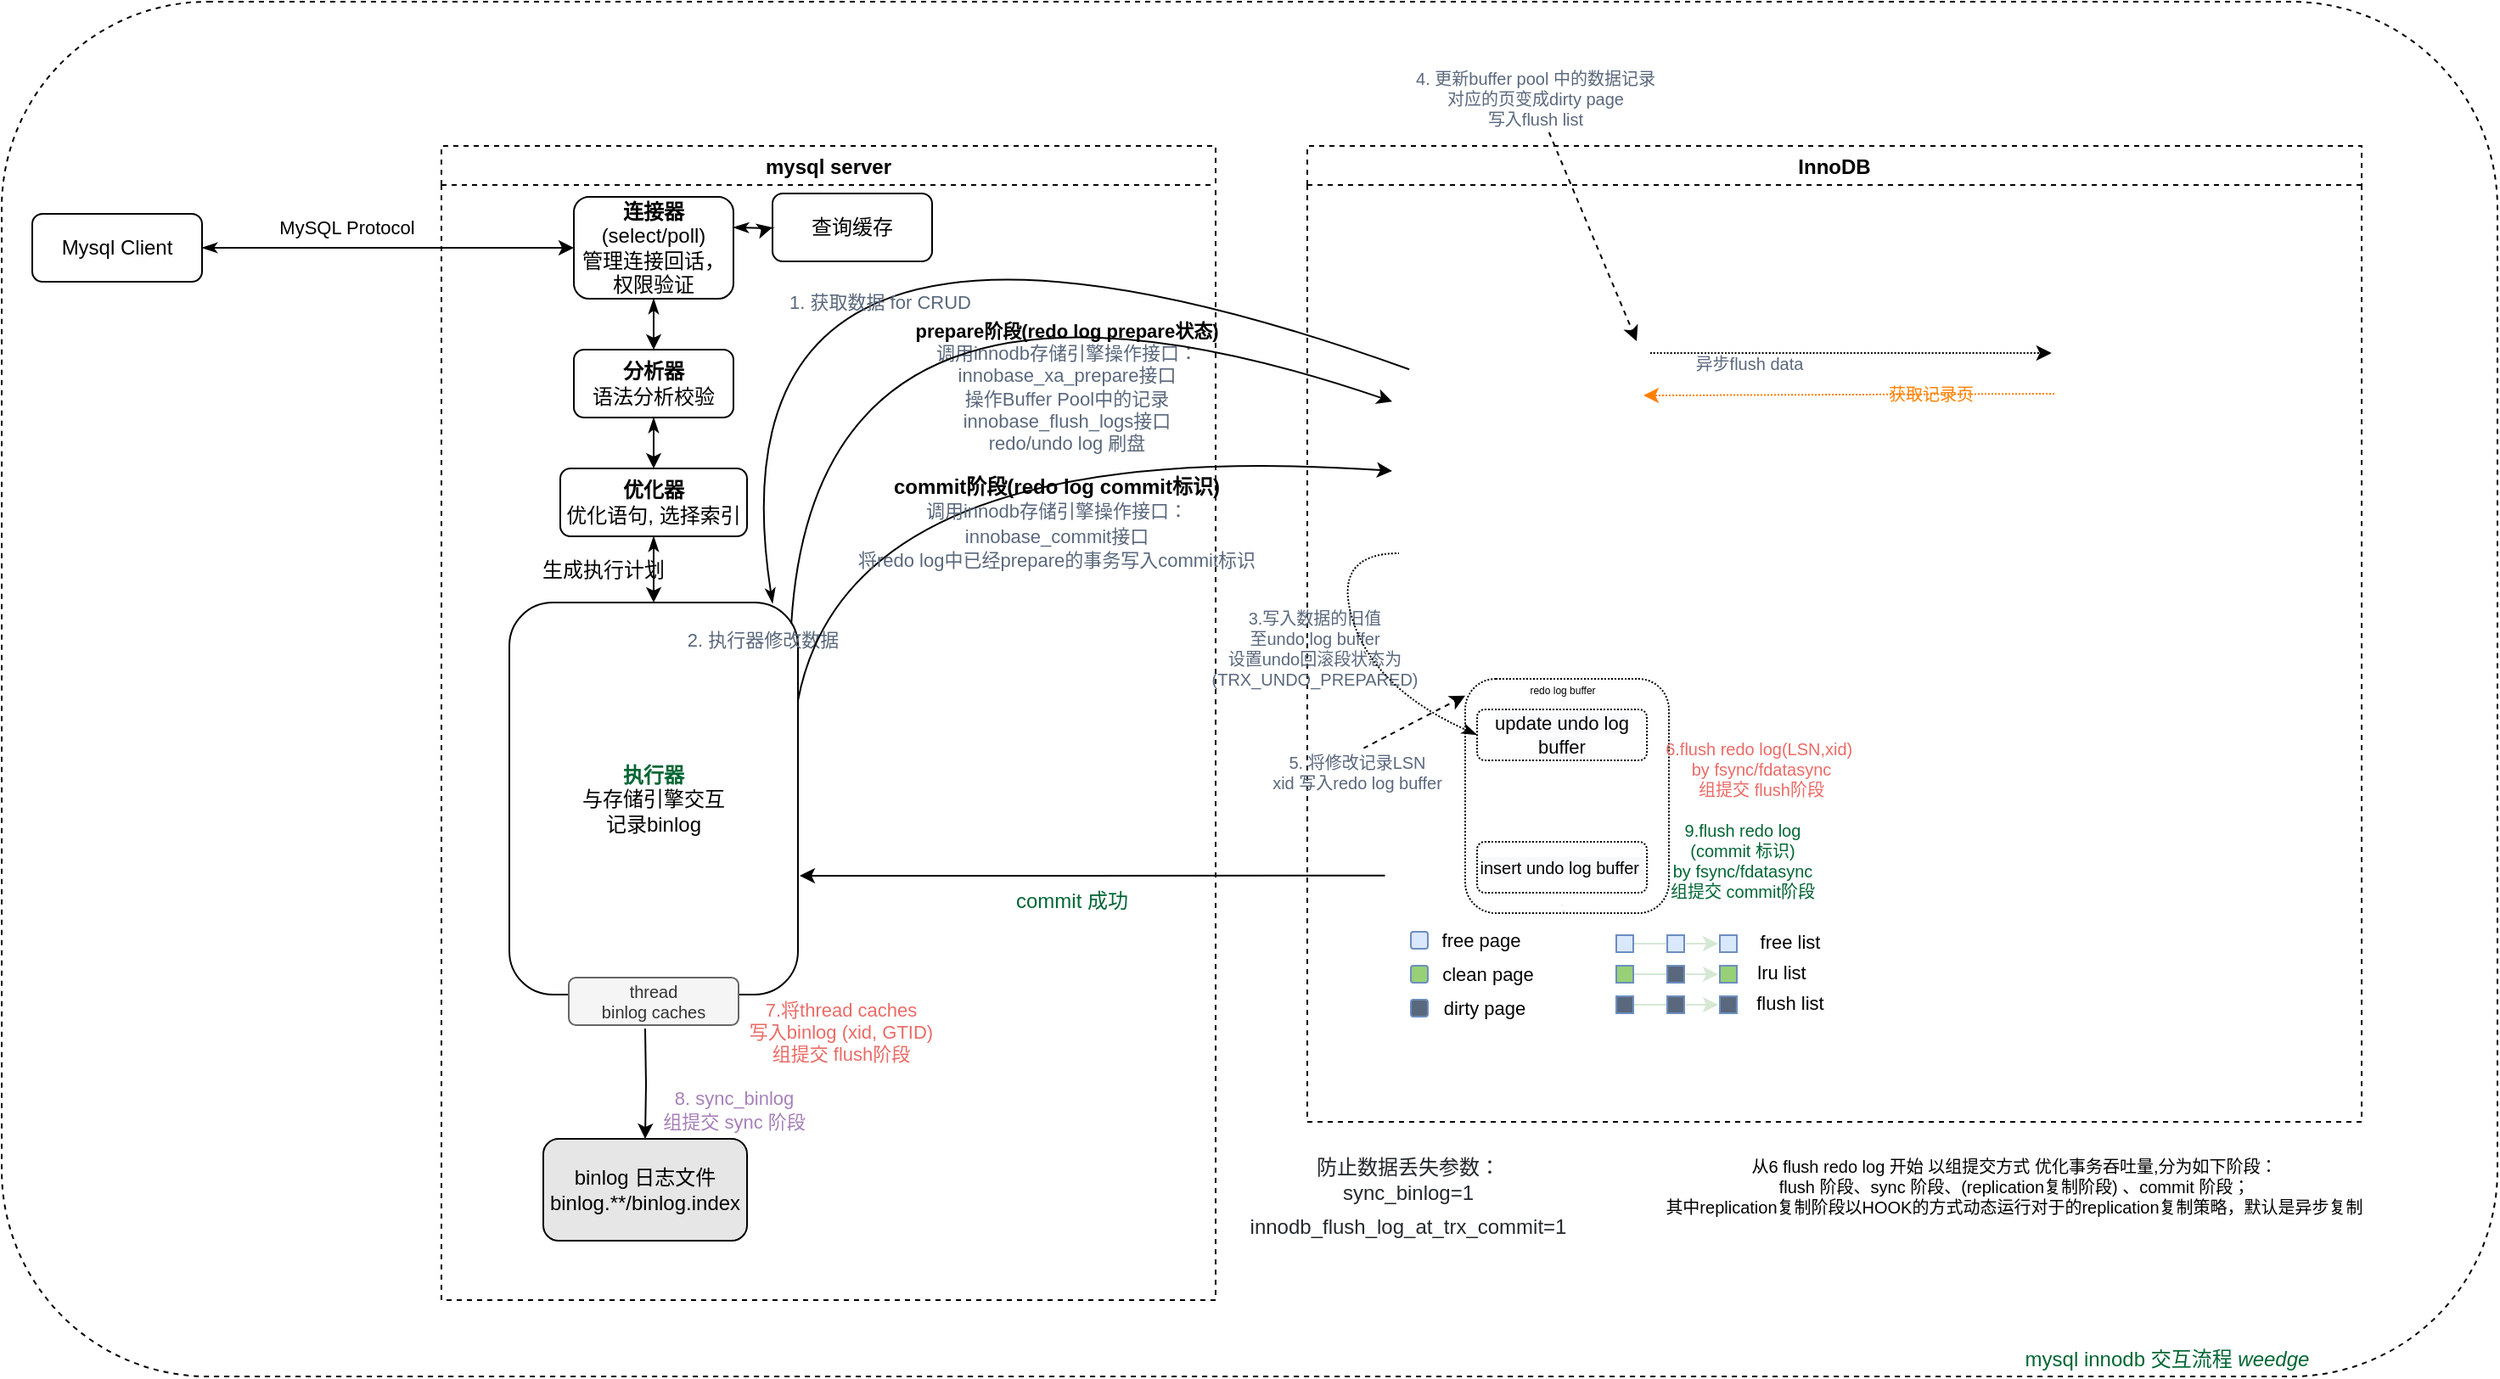 <mxfile version="15.7.4" type="github">
  <diagram id="S992L737y4yIW5Ho0LRY" name="Page-1">
    <mxGraphModel dx="2493" dy="1000" grid="1" gridSize="10" guides="1" tooltips="1" connect="1" arrows="1" fold="1" page="1" pageScale="1" pageWidth="827" pageHeight="1169" math="0" shadow="0">
      <root>
        <mxCell id="0" />
        <mxCell id="1" parent="0" />
        <mxCell id="9vFWIDzpB-WMlndjmJIf-151" value="" style="rounded=1;whiteSpace=wrap;html=1;shadow=0;glass=0;sketch=0;fontSize=12;fontColor=#006633;fillColor=none;align=center;verticalAlign=middle;dashed=1;" vertex="1" parent="1">
          <mxGeometry x="-250" y="80" width="1470" height="810" as="geometry" />
        </mxCell>
        <mxCell id="9vFWIDzpB-WMlndjmJIf-23" value="mysql server" style="swimlane;dashed=1;" vertex="1" parent="1">
          <mxGeometry x="9" y="165" width="456" height="680" as="geometry" />
        </mxCell>
        <mxCell id="9vFWIDzpB-WMlndjmJIf-32" value="&lt;b&gt;&lt;font color=&quot;#006633&quot;&gt;执行器&lt;br&gt;&lt;/font&gt;&lt;/b&gt;与存储引擎交互&lt;br&gt;记录binlog" style="rounded=1;whiteSpace=wrap;html=1;" vertex="1" parent="9vFWIDzpB-WMlndjmJIf-23">
          <mxGeometry x="40" y="269" width="170" height="231" as="geometry" />
        </mxCell>
        <mxCell id="9vFWIDzpB-WMlndjmJIf-134" value="thread &lt;br&gt;binlog caches" style="rounded=1;whiteSpace=wrap;html=1;shadow=0;glass=0;sketch=0;fontSize=10;fontColor=#333333;fillColor=#f5f5f5;verticalAlign=middle;strokeColor=#666666;align=center;" vertex="1" parent="9vFWIDzpB-WMlndjmJIf-23">
          <mxGeometry x="75" y="490" width="100" height="28" as="geometry" />
        </mxCell>
        <mxCell id="9vFWIDzpB-WMlndjmJIf-27" value="" style="edgeStyle=orthogonalEdgeStyle;rounded=0;orthogonalLoop=1;jettySize=auto;html=1;startArrow=classicThin;startFill=1;" edge="1" parent="9vFWIDzpB-WMlndjmJIf-23" source="9vFWIDzpB-WMlndjmJIf-3" target="9vFWIDzpB-WMlndjmJIf-26">
          <mxGeometry relative="1" as="geometry" />
        </mxCell>
        <mxCell id="9vFWIDzpB-WMlndjmJIf-3" value="&lt;b&gt;连接器&lt;br&gt;&lt;/b&gt;(select/poll)&lt;br&gt;管理连接回话，权限验证" style="rounded=1;whiteSpace=wrap;html=1;" vertex="1" parent="9vFWIDzpB-WMlndjmJIf-23">
          <mxGeometry x="78" y="30" width="94" height="60" as="geometry" />
        </mxCell>
        <mxCell id="9vFWIDzpB-WMlndjmJIf-31" value="" style="edgeStyle=orthogonalEdgeStyle;rounded=0;orthogonalLoop=1;jettySize=auto;html=1;startArrow=classicThin;startFill=1;" edge="1" parent="9vFWIDzpB-WMlndjmJIf-23" source="9vFWIDzpB-WMlndjmJIf-26" target="9vFWIDzpB-WMlndjmJIf-30">
          <mxGeometry relative="1" as="geometry" />
        </mxCell>
        <mxCell id="9vFWIDzpB-WMlndjmJIf-26" value="&lt;b&gt;分析器&lt;br&gt;&lt;/b&gt;语法分析校验" style="rounded=1;whiteSpace=wrap;html=1;" vertex="1" parent="9vFWIDzpB-WMlndjmJIf-23">
          <mxGeometry x="78" y="120" width="94" height="40" as="geometry" />
        </mxCell>
        <mxCell id="9vFWIDzpB-WMlndjmJIf-33" value="" style="edgeStyle=orthogonalEdgeStyle;rounded=0;orthogonalLoop=1;jettySize=auto;html=1;startArrow=classicThin;startFill=1;" edge="1" parent="9vFWIDzpB-WMlndjmJIf-23" source="9vFWIDzpB-WMlndjmJIf-30" target="9vFWIDzpB-WMlndjmJIf-32">
          <mxGeometry relative="1" as="geometry" />
        </mxCell>
        <mxCell id="9vFWIDzpB-WMlndjmJIf-30" value="&lt;b&gt;优化器&lt;br&gt;&lt;/b&gt;优化语句, 选择索引" style="rounded=1;whiteSpace=wrap;html=1;" vertex="1" parent="9vFWIDzpB-WMlndjmJIf-23">
          <mxGeometry x="70" y="190" width="110" height="40" as="geometry" />
        </mxCell>
        <mxCell id="9vFWIDzpB-WMlndjmJIf-65" value="" style="edgeStyle=orthogonalEdgeStyle;rounded=0;orthogonalLoop=1;jettySize=auto;html=1;fontColor=#000000;startArrow=none;" edge="1" parent="9vFWIDzpB-WMlndjmJIf-23" target="9vFWIDzpB-WMlndjmJIf-64">
          <mxGeometry relative="1" as="geometry">
            <mxPoint x="120" y="520" as="sourcePoint" />
          </mxGeometry>
        </mxCell>
        <mxCell id="9vFWIDzpB-WMlndjmJIf-34" value="生成执行计划" style="text;html=1;align=center;verticalAlign=middle;resizable=0;points=[];autosize=1;strokeColor=none;fillColor=none;" vertex="1" parent="9vFWIDzpB-WMlndjmJIf-23">
          <mxGeometry x="50" y="240" width="90" height="20" as="geometry" />
        </mxCell>
        <mxCell id="9vFWIDzpB-WMlndjmJIf-64" value="binlog 日志文件&lt;br&gt;binlog.**/binlog.index" style="rounded=1;whiteSpace=wrap;html=1;fontColor=#000000;fillColor=#E6E6E6;" vertex="1" parent="9vFWIDzpB-WMlndjmJIf-23">
          <mxGeometry x="60" y="585" width="120" height="60" as="geometry" />
        </mxCell>
        <mxCell id="9vFWIDzpB-WMlndjmJIf-68" value="&lt;font color=&quot;#a680b8&quot;&gt;8. sync_binlog&lt;br&gt;组提交 sync 阶段&lt;/font&gt;" style="text;html=1;align=center;verticalAlign=middle;resizable=0;points=[];autosize=1;strokeColor=none;fillColor=none;fontSize=11;fontColor=#000000;" vertex="1" parent="9vFWIDzpB-WMlndjmJIf-23">
          <mxGeometry x="117" y="553" width="110" height="30" as="geometry" />
        </mxCell>
        <mxCell id="9vFWIDzpB-WMlndjmJIf-133" value="&lt;font color=&quot;#ea6b66&quot;&gt;7.将thread caches &lt;br&gt;写入binlog (xid, GTID)&lt;br&gt;组提交 flush阶段&lt;/font&gt;" style="text;html=1;align=center;verticalAlign=middle;resizable=0;points=[];autosize=1;strokeColor=none;fillColor=none;fontSize=11;fontColor=#7EA6E0;" vertex="1" parent="9vFWIDzpB-WMlndjmJIf-23">
          <mxGeometry x="170" y="502" width="130" height="40" as="geometry" />
        </mxCell>
        <mxCell id="9vFWIDzpB-WMlndjmJIf-113" value="2. 执行器修改数据" style="text;html=1;align=center;verticalAlign=middle;resizable=0;points=[];autosize=1;strokeColor=none;fillColor=none;fontSize=11;fontColor=#5A687D;" vertex="1" parent="9vFWIDzpB-WMlndjmJIf-23">
          <mxGeometry x="134" y="281" width="110" height="20" as="geometry" />
        </mxCell>
        <mxCell id="9vFWIDzpB-WMlndjmJIf-110" value="&lt;b&gt;&lt;font color=&quot;#000000&quot;&gt;prepare阶段(redo log prepare状态)&lt;/font&gt;&lt;/b&gt;&lt;br&gt;调用innodb存储引擎操作接口：&lt;br&gt;innobase_xa_prepare接口&lt;br&gt;操作Buffer Pool中的记录&lt;br&gt;&lt;span style=&quot;font-size: 11px&quot;&gt;innobase_flush_logs接口&lt;/span&gt;&lt;br&gt;&lt;span style=&quot;font-size: 11px&quot;&gt;redo/undo log 刷盘&lt;/span&gt;" style="text;html=1;align=center;verticalAlign=middle;resizable=0;points=[];autosize=1;strokeColor=none;fillColor=none;fontSize=11;fontColor=#5A687D;" vertex="1" parent="9vFWIDzpB-WMlndjmJIf-23">
          <mxGeometry x="263" y="102" width="210" height="80" as="geometry" />
        </mxCell>
        <mxCell id="9vFWIDzpB-WMlndjmJIf-36" value="InnoDB" style="swimlane;dashed=1;" vertex="1" parent="1">
          <mxGeometry x="519" y="165" width="621" height="575" as="geometry" />
        </mxCell>
        <mxCell id="9vFWIDzpB-WMlndjmJIf-63" value="" style="shape=image;verticalLabelPosition=bottom;labelBackgroundColor=#ffffff;verticalAlign=top;aspect=fixed;imageAspect=0;image=https://dev.mysql.com/doc/refman/8.0/en/images/innodb-architecture.png;" vertex="1" parent="9vFWIDzpB-WMlndjmJIf-36">
          <mxGeometry x="50" y="47.5" width="529.63" height="412.5" as="geometry" />
        </mxCell>
        <mxCell id="9vFWIDzpB-WMlndjmJIf-41" value="" style="edgeStyle=orthogonalEdgeStyle;rounded=0;orthogonalLoop=1;jettySize=auto;html=1;" edge="1" parent="9vFWIDzpB-WMlndjmJIf-36" target="9vFWIDzpB-WMlndjmJIf-43">
          <mxGeometry relative="1" as="geometry">
            <mxPoint x="93" y="230" as="sourcePoint" />
          </mxGeometry>
        </mxCell>
        <mxCell id="9vFWIDzpB-WMlndjmJIf-74" value="&lt;font&gt;&lt;font color=&quot;#006633&quot;&gt;9.flush redo log&lt;br&gt;(commit 标识)&lt;br&gt;by &lt;span style=&quot;font-size: 10px&quot;&gt;fsync/fdatasync&lt;br&gt;&lt;/span&gt;组提交 commit阶段&lt;/font&gt;&lt;br&gt;&lt;/font&gt;" style="text;html=1;align=center;verticalAlign=middle;resizable=0;points=[];autosize=1;strokeColor=none;fillColor=none;fontSize=10;fontColor=#7EA6E0;" vertex="1" parent="9vFWIDzpB-WMlndjmJIf-36">
          <mxGeometry x="196" y="396" width="120" height="50" as="geometry" />
        </mxCell>
        <mxCell id="9vFWIDzpB-WMlndjmJIf-78" value="&amp;nbsp;" style="text;html=1;align=center;verticalAlign=middle;resizable=0;points=[];autosize=1;strokeColor=none;fillColor=none;fontSize=10;fontColor=#000000;" vertex="1" parent="9vFWIDzpB-WMlndjmJIf-36">
          <mxGeometry x="439" y="139" width="20" height="20" as="geometry" />
        </mxCell>
        <mxCell id="9vFWIDzpB-WMlndjmJIf-79" value="&amp;nbsp;" style="text;html=1;align=center;verticalAlign=middle;resizable=0;points=[];autosize=1;strokeColor=none;fillColor=none;fontSize=10;fontColor=#000000;" vertex="1" parent="9vFWIDzpB-WMlndjmJIf-36">
          <mxGeometry x="178" y="140" width="20" height="20" as="geometry" />
        </mxCell>
        <mxCell id="9vFWIDzpB-WMlndjmJIf-81" value="" style="endArrow=classic;html=1;fontSize=11;fontColor=#000000;strokeColor=#FF8000;startArrow=none;startFill=0;entryX=1;entryY=0.6;entryDx=0;entryDy=0;entryPerimeter=0;exitX=0.05;exitY=0.35;exitDx=0;exitDy=0;exitPerimeter=0;rounded=0;endFill=1;dashed=1;dashPattern=1 1;" edge="1" parent="9vFWIDzpB-WMlndjmJIf-36" source="9vFWIDzpB-WMlndjmJIf-78">
          <mxGeometry width="50" height="50" relative="1" as="geometry">
            <mxPoint x="430" y="141" as="sourcePoint" />
            <mxPoint x="198" y="147" as="targetPoint" />
            <Array as="points" />
          </mxGeometry>
        </mxCell>
        <mxCell id="9vFWIDzpB-WMlndjmJIf-117" style="edgeStyle=orthogonalEdgeStyle;curved=1;orthogonalLoop=1;jettySize=auto;html=1;exitX=0.5;exitY=1;exitDx=0;exitDy=0;dashed=1;fontSize=10;fontColor=#000000;startArrow=none;startFill=0;endArrow=none;endFill=0;strokeColor=#D5E8D4;" edge="1" parent="9vFWIDzpB-WMlndjmJIf-36" source="9vFWIDzpB-WMlndjmJIf-71">
          <mxGeometry relative="1" as="geometry">
            <mxPoint x="150" y="447" as="targetPoint" />
          </mxGeometry>
        </mxCell>
        <mxCell id="9vFWIDzpB-WMlndjmJIf-71" value="" style="rounded=1;whiteSpace=wrap;html=1;fontSize=11;fontColor=#000000;fillColor=none;verticalAlign=top;dashed=1;dashPattern=1 1;" vertex="1" parent="9vFWIDzpB-WMlndjmJIf-36">
          <mxGeometry x="93" y="314" width="120" height="138" as="geometry" />
        </mxCell>
        <mxCell id="9vFWIDzpB-WMlndjmJIf-115" value="&lt;span style=&quot;color: rgb(0 , 0 , 0) ; font-family: &amp;#34;helvetica&amp;#34; ; font-size: 11px ; font-style: normal ; font-weight: 400 ; letter-spacing: normal ; text-align: center ; text-indent: 0px ; text-transform: none ; word-spacing: 0px ; background-color: rgb(248 , 249 , 250) ; display: inline ; float: none&quot;&gt;update undo log buffer&lt;/span&gt;" style="whiteSpace=wrap;html=1;shadow=0;glass=0;sketch=0;fontSize=11;fontColor=#000000;fillColor=none;rounded=1;dashed=1;dashPattern=1 1;" vertex="1" parent="9vFWIDzpB-WMlndjmJIf-36">
          <mxGeometry x="100" y="332" width="100" height="30" as="geometry" />
        </mxCell>
        <mxCell id="9vFWIDzpB-WMlndjmJIf-116" value="&lt;span style=&quot;color: rgb(0 , 0 , 0) ; font-family: &amp;#34;helvetica&amp;#34; ; font-style: normal ; font-weight: 400 ; letter-spacing: normal ; text-align: center ; text-indent: 0px ; text-transform: none ; word-spacing: 0px ; background-color: rgb(248 , 249 , 250) ; display: inline ; float: none&quot;&gt;&lt;font style=&quot;font-size: 10px&quot;&gt;insert undo log buffer&amp;nbsp;&lt;/font&gt;&lt;/span&gt;" style="whiteSpace=wrap;html=1;shadow=0;glass=0;sketch=0;fontSize=11;fontColor=#000000;fillColor=none;rounded=1;dashed=1;dashPattern=1 1;" vertex="1" parent="9vFWIDzpB-WMlndjmJIf-36">
          <mxGeometry x="100" y="410" width="100" height="30" as="geometry" />
        </mxCell>
        <mxCell id="9vFWIDzpB-WMlndjmJIf-119" value="&lt;p style=&quot;line-height: 1&quot;&gt;&lt;font style=&quot;font-size: 6px&quot;&gt;redo log buffer&lt;/font&gt;&lt;/p&gt;" style="text;html=1;align=center;verticalAlign=middle;resizable=0;points=[];autosize=1;strokeColor=none;fillColor=none;fontSize=7;fontColor=#000000;" vertex="1" parent="9vFWIDzpB-WMlndjmJIf-36">
          <mxGeometry x="105" y="305" width="90" height="30" as="geometry" />
        </mxCell>
        <mxCell id="9vFWIDzpB-WMlndjmJIf-122" value="&lt;p style=&quot;font-size: 10px&quot;&gt;&lt;font style=&quot;font-size: 10px ; line-height: 1&quot;&gt;3.写入数据的旧值&lt;br style=&quot;font-size: 10px&quot;&gt;&lt;/font&gt;&lt;font style=&quot;font-size: 10px ; line-height: 1&quot;&gt;至undo log buffer&lt;br style=&quot;font-size: 10px&quot;&gt;&lt;/font&gt;&lt;font style=&quot;font-size: 10px ; line-height: 1&quot;&gt;设置undo回滚段状态为&lt;/font&gt;&lt;font style=&quot;font-size: 10px ; line-height: 1&quot;&gt;&lt;br style=&quot;font-size: 10px&quot;&gt;&lt;/font&gt;&lt;font style=&quot;font-size: 10px ; line-height: 1&quot;&gt;(TRX_UNDO_PREPARED&lt;/font&gt;&lt;font style=&quot;font-size: 10px ; line-height: 1&quot;&gt;)&lt;/font&gt;&lt;/p&gt;" style="text;html=1;align=center;verticalAlign=middle;resizable=0;points=[];autosize=1;strokeColor=none;fillColor=none;fontSize=6;fontColor=#5A687D;" vertex="1" parent="9vFWIDzpB-WMlndjmJIf-36">
          <mxGeometry x="-76" y="261" width="160" height="70" as="geometry" />
        </mxCell>
        <mxCell id="9vFWIDzpB-WMlndjmJIf-76" value="获取记录页" style="text;html=1;align=center;verticalAlign=middle;resizable=0;points=[];autosize=1;fontSize=10;fontColor=#FF8000;" vertex="1" parent="9vFWIDzpB-WMlndjmJIf-36">
          <mxGeometry x="327" y="136" width="80" height="20" as="geometry" />
        </mxCell>
        <mxCell id="9vFWIDzpB-WMlndjmJIf-148" value="&lt;font&gt;&lt;font color=&quot;#ea6b66&quot;&gt;6.flush redo log(LSN,xid)&amp;nbsp;&lt;br&gt;by &lt;span style=&quot;font-size: 10px&quot;&gt;fsync/fdatasync&lt;br&gt;&lt;/span&gt;组提交 flush阶段&lt;/font&gt;&lt;br&gt;&lt;/font&gt;" style="text;html=1;align=center;verticalAlign=middle;resizable=0;points=[];autosize=1;strokeColor=none;fillColor=none;fontSize=10;fontColor=#7EA6E0;" vertex="1" parent="9vFWIDzpB-WMlndjmJIf-36">
          <mxGeometry x="192" y="347" width="150" height="40" as="geometry" />
        </mxCell>
        <mxCell id="9vFWIDzpB-WMlndjmJIf-35" value="" style="edgeStyle=orthogonalEdgeStyle;rounded=0;orthogonalLoop=1;jettySize=auto;html=1;startArrow=classicThin;startFill=1;" edge="1" parent="1" source="9vFWIDzpB-WMlndjmJIf-6" target="9vFWIDzpB-WMlndjmJIf-3">
          <mxGeometry relative="1" as="geometry" />
        </mxCell>
        <mxCell id="9vFWIDzpB-WMlndjmJIf-6" value="Mysql Client" style="rounded=1;whiteSpace=wrap;html=1;" vertex="1" parent="1">
          <mxGeometry x="-232" y="205" width="100" height="40" as="geometry" />
        </mxCell>
        <mxCell id="9vFWIDzpB-WMlndjmJIf-25" value="查询缓存" style="rounded=1;whiteSpace=wrap;html=1;" vertex="1" parent="1">
          <mxGeometry x="204" y="193" width="94" height="40" as="geometry" />
        </mxCell>
        <mxCell id="9vFWIDzpB-WMlndjmJIf-67" value="" style="endArrow=none;html=1;fontSize=11;fontColor=#000000;exitX=0.912;exitY=0.002;exitDx=0;exitDy=0;entryX=0.019;entryY=0.204;entryDx=0;entryDy=0;entryPerimeter=0;startArrow=classicThin;startFill=1;curved=1;endFill=0;exitPerimeter=0;" edge="1" parent="1" source="9vFWIDzpB-WMlndjmJIf-32" target="9vFWIDzpB-WMlndjmJIf-63">
          <mxGeometry width="50" height="50" relative="1" as="geometry">
            <mxPoint x="369" y="475" as="sourcePoint" />
            <mxPoint x="419" y="425" as="targetPoint" />
            <Array as="points">
              <mxPoint x="159" y="145" />
            </Array>
          </mxGeometry>
        </mxCell>
        <mxCell id="9vFWIDzpB-WMlndjmJIf-69" value="" style="edgeStyle=orthogonalEdgeStyle;rounded=0;orthogonalLoop=1;jettySize=auto;html=1;fontSize=11;fontColor=#000000;startArrow=classicThin;startFill=1;" edge="1" parent="1" target="9vFWIDzpB-WMlndjmJIf-25">
          <mxGeometry relative="1" as="geometry">
            <mxPoint x="181" y="213" as="sourcePoint" />
          </mxGeometry>
        </mxCell>
        <mxCell id="9vFWIDzpB-WMlndjmJIf-70" value="MySQL Protocol" style="text;html=1;align=center;verticalAlign=middle;resizable=0;points=[];autosize=1;strokeColor=none;fillColor=none;fontSize=11;fontColor=#000000;" vertex="1" parent="1">
          <mxGeometry x="-97" y="203" width="100" height="20" as="geometry" />
        </mxCell>
        <mxCell id="9vFWIDzpB-WMlndjmJIf-82" value="" style="rounded=1;whiteSpace=wrap;html=1;fontSize=11;fillColor=#dae8fc;strokeColor=#6c8ebf;" vertex="1" parent="1">
          <mxGeometry x="580" y="628" width="10" height="10" as="geometry" />
        </mxCell>
        <mxCell id="9vFWIDzpB-WMlndjmJIf-83" value="&lt;font color=&quot;#000000&quot;&gt;free page&lt;/font&gt;" style="text;html=1;align=center;verticalAlign=middle;resizable=0;points=[];autosize=1;strokeColor=none;fillColor=none;fontSize=11;fontColor=#FF8000;" vertex="1" parent="1">
          <mxGeometry x="586" y="623" width="70" height="20" as="geometry" />
        </mxCell>
        <mxCell id="9vFWIDzpB-WMlndjmJIf-84" value="" style="rounded=1;whiteSpace=wrap;html=1;fontSize=11;fillColor=#97D077;strokeColor=#6c8ebf;" vertex="1" parent="1">
          <mxGeometry x="580" y="648" width="10" height="10" as="geometry" />
        </mxCell>
        <mxCell id="9vFWIDzpB-WMlndjmJIf-85" value="&lt;font color=&quot;#000000&quot;&gt;clean page&lt;/font&gt;" style="text;html=1;align=center;verticalAlign=middle;resizable=0;points=[];autosize=1;strokeColor=none;fillColor=none;fontSize=11;fontColor=#FF8000;" vertex="1" parent="1">
          <mxGeometry x="590" y="643" width="70" height="20" as="geometry" />
        </mxCell>
        <mxCell id="9vFWIDzpB-WMlndjmJIf-86" value="1. 获取数据 for CRUD" style="text;html=1;align=center;verticalAlign=middle;resizable=0;points=[];autosize=1;strokeColor=none;fillColor=none;fontSize=11;fontColor=#5A687D;" vertex="1" parent="1">
          <mxGeometry x="202" y="247" width="130" height="20" as="geometry" />
        </mxCell>
        <mxCell id="9vFWIDzpB-WMlndjmJIf-88" value="" style="rounded=1;whiteSpace=wrap;html=1;fontSize=11;fillColor=#5A687D;strokeColor=#6c8ebf;" vertex="1" parent="1">
          <mxGeometry x="580" y="668" width="10" height="10" as="geometry" />
        </mxCell>
        <mxCell id="9vFWIDzpB-WMlndjmJIf-89" value="&lt;font color=&quot;#000000&quot;&gt;dirty page&lt;/font&gt;" style="text;html=1;align=center;verticalAlign=middle;resizable=0;points=[];autosize=1;strokeColor=none;fillColor=none;fontSize=11;fontColor=#FF8000;" vertex="1" parent="1">
          <mxGeometry x="588" y="663" width="70" height="20" as="geometry" />
        </mxCell>
        <mxCell id="9vFWIDzpB-WMlndjmJIf-95" value="" style="edgeStyle=orthogonalEdgeStyle;rounded=0;orthogonalLoop=1;jettySize=auto;html=1;fontSize=11;fontColor=#000000;startArrow=none;startFill=0;endArrow=classic;endFill=1;strokeColor=#D5E8D4;" edge="1" parent="1" source="9vFWIDzpB-WMlndjmJIf-92">
          <mxGeometry relative="1" as="geometry">
            <mxPoint x="730" y="635" as="targetPoint" />
          </mxGeometry>
        </mxCell>
        <mxCell id="9vFWIDzpB-WMlndjmJIf-92" value="" style="rounded=1;whiteSpace=wrap;html=1;fontSize=11;fillColor=#dae8fc;strokeColor=#6c8ebf;arcSize=0;" vertex="1" parent="1">
          <mxGeometry x="701" y="630" width="10" height="10" as="geometry" />
        </mxCell>
        <mxCell id="9vFWIDzpB-WMlndjmJIf-93" value="" style="rounded=1;whiteSpace=wrap;html=1;fontSize=11;fillColor=#dae8fc;strokeColor=#6c8ebf;arcSize=0;" vertex="1" parent="1">
          <mxGeometry x="731" y="630" width="10" height="10" as="geometry" />
        </mxCell>
        <mxCell id="9vFWIDzpB-WMlndjmJIf-94" value="" style="rounded=1;whiteSpace=wrap;html=1;fontSize=11;fillColor=#dae8fc;strokeColor=#6c8ebf;arcSize=0;" vertex="1" parent="1">
          <mxGeometry x="762" y="630" width="10" height="10" as="geometry" />
        </mxCell>
        <mxCell id="9vFWIDzpB-WMlndjmJIf-96" value="free list" style="text;html=1;align=center;verticalAlign=middle;resizable=0;points=[];autosize=1;strokeColor=none;fillColor=none;fontSize=11;fontColor=#000000;" vertex="1" parent="1">
          <mxGeometry x="778" y="624" width="50" height="20" as="geometry" />
        </mxCell>
        <mxCell id="9vFWIDzpB-WMlndjmJIf-97" value="" style="edgeStyle=orthogonalEdgeStyle;rounded=0;orthogonalLoop=1;jettySize=auto;html=1;fontSize=11;fontColor=#000000;startArrow=none;startFill=0;endArrow=classic;endFill=1;strokeColor=#D5E8D4;" edge="1" parent="1">
          <mxGeometry relative="1" as="geometry">
            <mxPoint x="742" y="635" as="sourcePoint" />
            <mxPoint x="761" y="635" as="targetPoint" />
          </mxGeometry>
        </mxCell>
        <mxCell id="9vFWIDzpB-WMlndjmJIf-98" value="" style="edgeStyle=orthogonalEdgeStyle;rounded=0;orthogonalLoop=1;jettySize=auto;html=1;fontSize=11;fontColor=#000000;startArrow=none;startFill=0;endArrow=classic;endFill=1;strokeColor=#D5E8D4;" edge="1" parent="1" source="9vFWIDzpB-WMlndjmJIf-99">
          <mxGeometry relative="1" as="geometry">
            <mxPoint x="730" y="653" as="targetPoint" />
          </mxGeometry>
        </mxCell>
        <mxCell id="9vFWIDzpB-WMlndjmJIf-99" value="" style="rounded=1;whiteSpace=wrap;html=1;fontSize=11;fillColor=#97D077;strokeColor=#6c8ebf;arcSize=0;glass=0;shadow=0;sketch=0;" vertex="1" parent="1">
          <mxGeometry x="701" y="648" width="10" height="10" as="geometry" />
        </mxCell>
        <mxCell id="9vFWIDzpB-WMlndjmJIf-100" value="" style="rounded=1;whiteSpace=wrap;html=1;fontSize=11;fillColor=#5A687D;strokeColor=#6c8ebf;arcSize=0;glass=0;shadow=0;sketch=0;" vertex="1" parent="1">
          <mxGeometry x="731" y="648" width="10" height="10" as="geometry" />
        </mxCell>
        <mxCell id="9vFWIDzpB-WMlndjmJIf-101" value="" style="rounded=1;whiteSpace=wrap;html=1;fontSize=11;fillColor=#97D077;strokeColor=#6c8ebf;arcSize=0;glass=0;shadow=0;sketch=0;" vertex="1" parent="1">
          <mxGeometry x="762" y="648" width="10" height="10" as="geometry" />
        </mxCell>
        <mxCell id="9vFWIDzpB-WMlndjmJIf-102" value="lru list" style="text;html=1;align=center;verticalAlign=middle;resizable=0;points=[];autosize=1;strokeColor=none;fillColor=none;fontSize=11;fontColor=#000000;" vertex="1" parent="1">
          <mxGeometry x="773" y="642" width="50" height="20" as="geometry" />
        </mxCell>
        <mxCell id="9vFWIDzpB-WMlndjmJIf-103" value="" style="edgeStyle=orthogonalEdgeStyle;rounded=0;orthogonalLoop=1;jettySize=auto;html=1;fontSize=11;fontColor=#000000;startArrow=none;startFill=0;endArrow=classic;endFill=1;strokeColor=#D5E8D4;" edge="1" parent="1">
          <mxGeometry relative="1" as="geometry">
            <mxPoint x="742" y="653" as="sourcePoint" />
            <mxPoint x="761" y="653" as="targetPoint" />
          </mxGeometry>
        </mxCell>
        <mxCell id="9vFWIDzpB-WMlndjmJIf-104" value="" style="edgeStyle=orthogonalEdgeStyle;rounded=0;orthogonalLoop=1;jettySize=auto;html=1;fontSize=11;fontColor=#000000;startArrow=none;startFill=0;endArrow=classic;endFill=1;strokeColor=#D5E8D4;" edge="1" parent="1" source="9vFWIDzpB-WMlndjmJIf-105">
          <mxGeometry relative="1" as="geometry">
            <mxPoint x="730" y="671" as="targetPoint" />
          </mxGeometry>
        </mxCell>
        <mxCell id="9vFWIDzpB-WMlndjmJIf-105" value="" style="rounded=1;whiteSpace=wrap;html=1;fontSize=11;fillColor=#5A687D;strokeColor=#6c8ebf;arcSize=0;glass=0;shadow=0;sketch=0;" vertex="1" parent="1">
          <mxGeometry x="701" y="666" width="10" height="10" as="geometry" />
        </mxCell>
        <mxCell id="9vFWIDzpB-WMlndjmJIf-106" value="" style="rounded=1;whiteSpace=wrap;html=1;fontSize=11;fillColor=#5A687D;strokeColor=#6c8ebf;arcSize=0;glass=0;shadow=0;sketch=0;" vertex="1" parent="1">
          <mxGeometry x="731" y="666" width="10" height="10" as="geometry" />
        </mxCell>
        <mxCell id="9vFWIDzpB-WMlndjmJIf-107" value="" style="rounded=1;whiteSpace=wrap;html=1;fontSize=11;fillColor=#5A687D;strokeColor=#6c8ebf;arcSize=0;glass=0;shadow=0;sketch=0;" vertex="1" parent="1">
          <mxGeometry x="762" y="666" width="10" height="10" as="geometry" />
        </mxCell>
        <mxCell id="9vFWIDzpB-WMlndjmJIf-108" value="flush list" style="text;html=1;align=center;verticalAlign=middle;resizable=0;points=[];autosize=1;strokeColor=none;fillColor=none;fontSize=11;fontColor=#000000;" vertex="1" parent="1">
          <mxGeometry x="773" y="660" width="60" height="20" as="geometry" />
        </mxCell>
        <mxCell id="9vFWIDzpB-WMlndjmJIf-109" value="" style="edgeStyle=orthogonalEdgeStyle;rounded=0;orthogonalLoop=1;jettySize=auto;html=1;fontSize=11;fontColor=#000000;startArrow=none;startFill=0;endArrow=classic;endFill=1;strokeColor=#D5E8D4;" edge="1" parent="1">
          <mxGeometry relative="1" as="geometry">
            <mxPoint x="742" y="671" as="sourcePoint" />
            <mxPoint x="761" y="671" as="targetPoint" />
          </mxGeometry>
        </mxCell>
        <mxCell id="9vFWIDzpB-WMlndjmJIf-120" value="" style="curved=1;endArrow=none;html=1;fontSize=6;fontColor=#000000;strokeColor=#000000;exitX=0;exitY=0.5;exitDx=0;exitDy=0;startArrow=classicThin;startFill=1;endFill=0;dashed=1;dashPattern=1 1;" edge="1" parent="1" source="9vFWIDzpB-WMlndjmJIf-115">
          <mxGeometry width="50" height="50" relative="1" as="geometry">
            <mxPoint x="533" y="455" as="sourcePoint" />
            <mxPoint x="573" y="405" as="targetPoint" />
            <Array as="points">
              <mxPoint x="559" y="485" />
              <mxPoint x="533" y="405" />
            </Array>
          </mxGeometry>
        </mxCell>
        <mxCell id="9vFWIDzpB-WMlndjmJIf-124" value="4. 更新buffer pool 中的数据记录&lt;br&gt;对应的页变成dirty page&lt;br&gt;写入flush list" style="text;html=1;align=center;verticalAlign=middle;resizable=0;points=[];autosize=1;strokeColor=none;fillColor=none;fontSize=10;fontColor=#5A687D;" vertex="1" parent="1">
          <mxGeometry x="563" y="117" width="180" height="40" as="geometry" />
        </mxCell>
        <mxCell id="9vFWIDzpB-WMlndjmJIf-125" value="" style="endArrow=classic;html=1;fontSize=10;fontColor=#000000;strokeColor=#000000;curved=1;dashed=1;" edge="1" parent="1" source="9vFWIDzpB-WMlndjmJIf-124">
          <mxGeometry width="50" height="50" relative="1" as="geometry">
            <mxPoint x="661" y="155" as="sourcePoint" />
            <mxPoint x="713" y="280" as="targetPoint" />
          </mxGeometry>
        </mxCell>
        <mxCell id="9vFWIDzpB-WMlndjmJIf-126" value="" style="endArrow=classic;html=1;fontSize=10;fontColor=#000000;strokeColor=#000000;curved=1;dashed=1;dashPattern=1 1;entryX=-0.13;entryY=0.05;entryDx=0;entryDy=0;entryPerimeter=0;" edge="1" parent="1">
          <mxGeometry width="50" height="50" relative="1" as="geometry">
            <mxPoint x="721" y="287" as="sourcePoint" />
            <mxPoint x="957.4" y="287" as="targetPoint" />
          </mxGeometry>
        </mxCell>
        <mxCell id="9vFWIDzpB-WMlndjmJIf-130" value="异步flush data" style="text;html=1;align=center;verticalAlign=middle;resizable=0;points=[];autosize=1;fontSize=10;fontColor=#5A687D;" vertex="1" parent="1">
          <mxGeometry x="734" y="283" width="90" height="20" as="geometry" />
        </mxCell>
        <mxCell id="9vFWIDzpB-WMlndjmJIf-131" value="5. 将修改记录LSN&lt;br&gt;xid 写入redo log buffer" style="text;html=1;align=center;verticalAlign=middle;resizable=0;points=[];autosize=1;strokeColor=none;fillColor=none;fontSize=10;fontColor=#5A687D;" vertex="1" parent="1">
          <mxGeometry x="478" y="519" width="140" height="30" as="geometry" />
        </mxCell>
        <mxCell id="9vFWIDzpB-WMlndjmJIf-132" value="" style="endArrow=classic;html=1;fontSize=10;fontColor=#000000;strokeColor=#000000;curved=1;dashed=1;entryX=0;entryY=0.072;entryDx=0;entryDy=0;entryPerimeter=0;exitX=0.53;exitY=0.027;exitDx=0;exitDy=0;exitPerimeter=0;" edge="1" parent="1" source="9vFWIDzpB-WMlndjmJIf-131" target="9vFWIDzpB-WMlndjmJIf-71">
          <mxGeometry width="50" height="50" relative="1" as="geometry">
            <mxPoint x="671" y="165" as="sourcePoint" />
            <mxPoint x="723" y="290" as="targetPoint" />
          </mxGeometry>
        </mxCell>
        <mxCell id="9vFWIDzpB-WMlndjmJIf-137" value="&lt;span style=&quot;color: rgb(36, 41, 46); background-color: rgb(255, 255, 255); font-size: 12px;&quot;&gt;&lt;font style=&quot;font-size: 12px;&quot;&gt;防止数据丢失参数：&lt;br style=&quot;font-size: 12px;&quot;&gt;sync_binlog=1&lt;br style=&quot;font-size: 12px;&quot;&gt;&lt;/font&gt;&lt;/span&gt;&lt;p style=&quot;box-sizing: border-box; margin: 0px 0px 16px; line-height: 26px; padding: 0px; color: rgb(36, 41, 46); background-color: rgb(255, 255, 255); font-size: 12px;&quot;&gt;&lt;font style=&quot;font-size: 12px;&quot;&gt;innodb_flush_log_at_trx_commit=1&lt;/font&gt;&lt;/p&gt;" style="text;html=1;align=center;verticalAlign=middle;resizable=0;points=[];autosize=1;strokeColor=none;fillColor=none;fontSize=12;fontColor=#5A687D;" vertex="1" parent="1">
          <mxGeometry x="478" y="755" width="200" height="80" as="geometry" />
        </mxCell>
        <mxCell id="9vFWIDzpB-WMlndjmJIf-139" value="从6 flush redo log 开始 以组提交方式 优化事务吞吐量,分为如下阶段：&lt;br&gt;&lt;span style=&quot;font-size: 10px&quot;&gt;flush 阶段、sync 阶段、(replication复制阶段) 、commit 阶段；&lt;br&gt;其中replication复制阶段以HOOK的方式动态运行对于的replication复制策略，默认是异步复制&lt;/span&gt;" style="text;html=1;align=center;verticalAlign=middle;resizable=0;points=[];autosize=1;strokeColor=none;fillColor=none;fontSize=10;fontColor=#000000;" vertex="1" parent="1">
          <mxGeometry x="680" y="758" width="510" height="40" as="geometry" />
        </mxCell>
        <mxCell id="9vFWIDzpB-WMlndjmJIf-111" value="" style="endArrow=classic;html=1;fontSize=11;fontColor=#000000;startArrow=none;startFill=0;curved=1;entryX=0;entryY=0.25;entryDx=0;entryDy=0;exitX=0.977;exitY=0.054;exitDx=0;exitDy=0;exitPerimeter=0;" edge="1" parent="1" source="9vFWIDzpB-WMlndjmJIf-32" target="9vFWIDzpB-WMlndjmJIf-63">
          <mxGeometry width="50" height="50" relative="1" as="geometry">
            <mxPoint x="230" y="530" as="sourcePoint" />
            <mxPoint x="439" y="325" as="targetPoint" />
            <Array as="points">
              <mxPoint x="230" y="200" />
            </Array>
          </mxGeometry>
        </mxCell>
        <mxCell id="9vFWIDzpB-WMlndjmJIf-141" value="" style="endArrow=classic;html=1;fontSize=12;fontColor=#000000;strokeColor=#000000;entryX=0;entryY=0.349;entryDx=0;entryDy=0;entryPerimeter=0;exitX=1;exitY=0.25;exitDx=0;exitDy=0;curved=1;" edge="1" parent="1" source="9vFWIDzpB-WMlndjmJIf-32" target="9vFWIDzpB-WMlndjmJIf-63">
          <mxGeometry width="50" height="50" relative="1" as="geometry">
            <mxPoint x="99" y="475" as="sourcePoint" />
            <mxPoint x="149" y="425" as="targetPoint" />
            <Array as="points">
              <mxPoint x="249" y="335" />
            </Array>
          </mxGeometry>
        </mxCell>
        <mxCell id="9vFWIDzpB-WMlndjmJIf-143" value="&lt;b&gt;commit阶段(redo log commit标识)&lt;br&gt;&lt;/b&gt;&lt;span style=&quot;color: rgb(90 , 104 , 125) ; font-size: 11px&quot;&gt;调用innodb存储引擎操作接口：&lt;br&gt;&lt;/span&gt;&lt;font color=&quot;#5a687d&quot;&gt;&lt;span style=&quot;font-size: 11px&quot;&gt;innobase_commit接口&lt;/span&gt;&lt;br&gt;&lt;span style=&quot;font-size: 11px&quot;&gt;将redo log中已经prepare的事务写入commit标识&lt;/span&gt;&lt;br&gt;&lt;/font&gt;" style="text;html=1;align=center;verticalAlign=middle;resizable=0;points=[];autosize=1;strokeColor=none;fillColor=none;fontSize=12;fontColor=#000000;" vertex="1" parent="1">
          <mxGeometry x="236" y="357" width="270" height="60" as="geometry" />
        </mxCell>
        <mxCell id="9vFWIDzpB-WMlndjmJIf-149" value="" style="endArrow=classic;html=1;fontSize=12;fontColor=#006633;strokeColor=#000000;curved=1;exitX=-0.008;exitY=0.927;exitDx=0;exitDy=0;exitPerimeter=0;" edge="1" parent="1" source="9vFWIDzpB-WMlndjmJIf-63">
          <mxGeometry width="50" height="50" relative="1" as="geometry">
            <mxPoint x="440" y="480" as="sourcePoint" />
            <mxPoint x="220" y="595" as="targetPoint" />
          </mxGeometry>
        </mxCell>
        <mxCell id="9vFWIDzpB-WMlndjmJIf-150" value="commit 成功" style="text;html=1;align=center;verticalAlign=middle;resizable=0;points=[];autosize=1;strokeColor=none;fillColor=none;fontSize=12;fontColor=#006633;" vertex="1" parent="1">
          <mxGeometry x="340" y="600" width="80" height="20" as="geometry" />
        </mxCell>
        <mxCell id="9vFWIDzpB-WMlndjmJIf-152" value="mysql innodb 交互流程 &lt;i&gt;weedge&lt;/i&gt;" style="text;html=1;align=center;verticalAlign=middle;resizable=0;points=[];autosize=1;strokeColor=none;fillColor=none;fontSize=12;fontColor=#006633;" vertex="1" parent="1">
          <mxGeometry x="935" y="870" width="180" height="20" as="geometry" />
        </mxCell>
      </root>
    </mxGraphModel>
  </diagram>
</mxfile>
